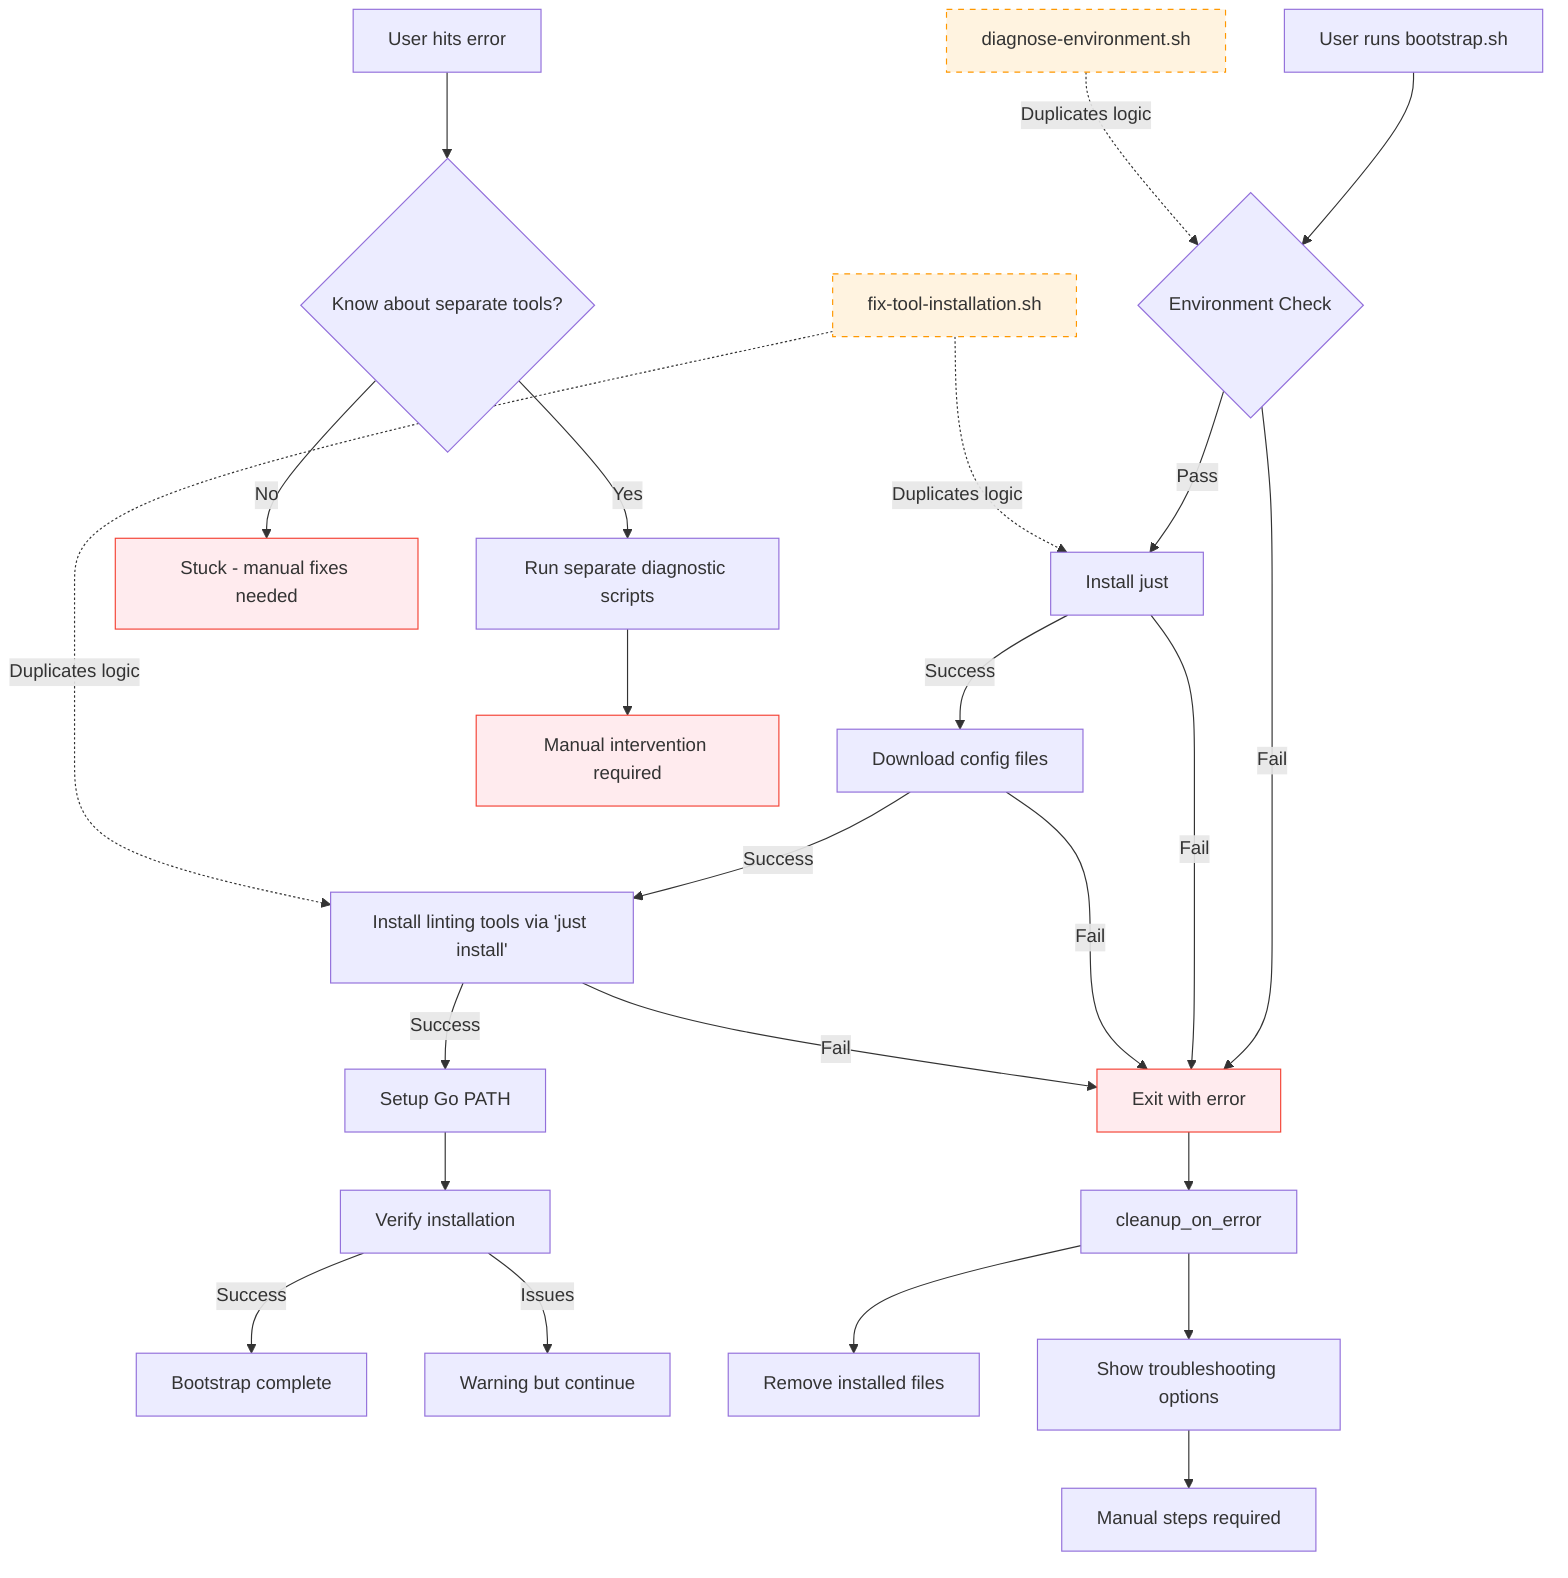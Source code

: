 graph TD
    A[User runs bootstrap.sh] --> B{Environment Check}
    B -->|Pass| C[Install just]
    B -->|Fail| Z[Exit with error]
    
    C -->|Success| D[Download config files]
    C -->|Fail| Z
    
    D -->|Success| E[Install linting tools via 'just install']
    D -->|Fail| Z
    
    E -->|Success| F[Setup Go PATH]
    E -->|Fail| Z
    
    F --> G[Verify installation]
    G -->|Success| H[Bootstrap complete]
    G -->|Issues| I[Warning but continue]
    
    %% Separate troubleshooting tools (GHOST SYSTEMS)
    J[diagnose-environment.sh] -.->|Duplicates logic| B
    K[fix-tool-installation.sh] -.->|Duplicates logic| C
    K -.->|Duplicates logic| E
    
    %% Error handling
    Z --> L[cleanup_on_error]
    L --> M[Remove installed files]
    L --> N[Show troubleshooting options]
    N --> O[Manual steps required]
    
    %% Current issues
    P[User hits error] --> Q{Know about separate tools?}
    Q -->|No| R[Stuck - manual fixes needed]
    Q -->|Yes| S[Run separate diagnostic scripts]
    S --> T[Manual intervention required]
    
    classDef problem fill:#ffebee,stroke:#f44336
    classDef ghost fill:#fff3e0,stroke:#ff9800,stroke-dasharray: 5 5
    
    class Z,R,T problem
    class J,K ghost